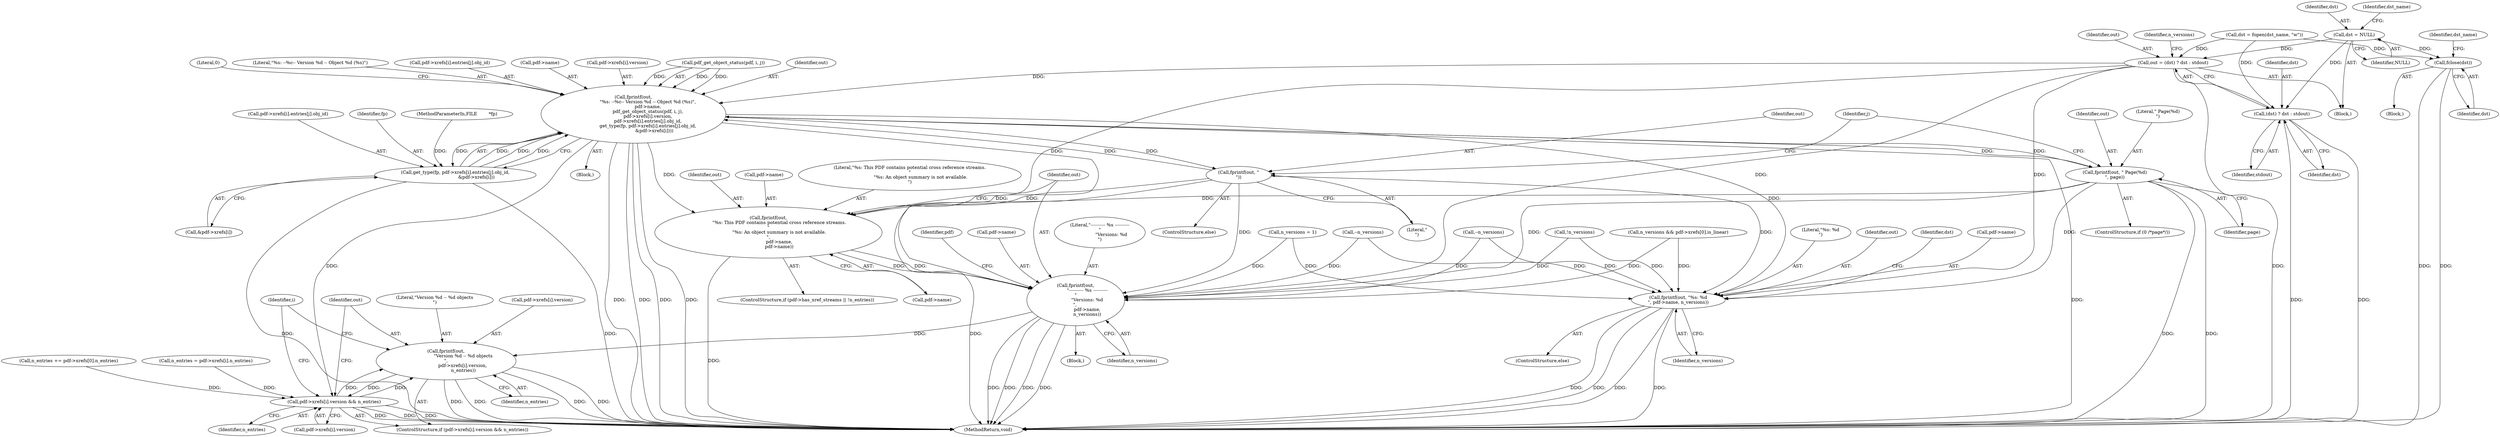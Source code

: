 digraph "0_pdfresurrect_0c4120fffa3dffe97b95c486a120eded82afe8a6_9@pointer" {
"1000127" [label="(Call,dst = NULL)"];
"1000182" [label="(Call,out = (dst) ? dst : stdout)"];
"1000292" [label="(Call,fprintf(out,\n                    \"%s: --%c-- Version %d -- Object %d (%s)\",\n                    pdf->name,\n                    pdf_get_object_status(pdf, i, j),\n                    pdf->xrefs[i].version,\n                    pdf->xrefs[i].entries[j].obj_id,\n                    get_type(fp, pdf->xrefs[i].entries[j].obj_id,\n                             &pdf->xrefs[i])))"];
"1000320" [label="(Call,get_type(fp, pdf->xrefs[i].entries[j].obj_id,\n                             &pdf->xrefs[i]))"];
"1000341" [label="(Call,fprintf(out, \" Page(%d)\n\", page))"];
"1000362" [label="(Call,fprintf(out,\n               \"%s: This PDF contains potential cross reference streams.\n\"\n               \"%s: An object summary is not available.\n\",\n               pdf->name,\n               pdf->name))"];
"1000371" [label="(Call,fprintf(out,\n                \"---------- %s ----------\n\"\n                \"Versions: %d\n\", \n                pdf->name,\n                n_versions))"];
"1000440" [label="(Call,fprintf(out,\n                        \"Version %d -- %d objects\n\",\n                        pdf->xrefs[i].version, \n                        n_entries))"];
"1000431" [label="(Call,pdf->xrefs[i].version && n_entries)"];
"1000452" [label="(Call,fprintf(out, \"%s: %d\n\", pdf->name, n_versions))"];
"1000346" [label="(Call,fprintf(out, \"\n\"))"];
"1000184" [label="(Call,(dst) ? dst : stdout)"];
"1000462" [label="(Call,fclose(dst))"];
"1000294" [label="(Literal,\"%s: --%c-- Version %d -- Object %d (%s)\")"];
"1000465" [label="(Identifier,dst_name)"];
"1000288" [label="(Identifier,j)"];
"1000452" [label="(Call,fprintf(out, \"%s: %d\n\", pdf->name, n_versions))"];
"1000194" [label="(Call,n_versions && pdf->xrefs[0].is_linear)"];
"1000440" [label="(Call,fprintf(out,\n                        \"Version %d -- %d objects\n\",\n                        pdf->xrefs[i].version, \n                        n_entries))"];
"1000289" [label="(Block,)"];
"1000226" [label="(Call,--n_versions)"];
"1000455" [label="(Call,pdf->name)"];
"1000128" [label="(Identifier,dst)"];
"1000443" [label="(Call,pdf->xrefs[i].version)"];
"1000348" [label="(Literal,\"\n\")"];
"1000321" [label="(Identifier,fp)"];
"1000372" [label="(Identifier,out)"];
"1000461" [label="(Block,)"];
"1000454" [label="(Literal,\"%s: %d\n\")"];
"1000186" [label="(Identifier,dst)"];
"1000184" [label="(Call,(dst) ? dst : stdout)"];
"1000463" [label="(Identifier,dst)"];
"1000309" [label="(Call,pdf->xrefs[i].entries[j].obj_id)"];
"1000368" [label="(Call,pdf->name)"];
"1000295" [label="(Call,pdf->name)"];
"1000342" [label="(Identifier,out)"];
"1000343" [label="(Literal,\" Page(%d)\n\")"];
"1000203" [label="(Call,--n_versions)"];
"1000458" [label="(Identifier,n_versions)"];
"1000381" [label="(Identifier,pdf)"];
"1000333" [label="(Call,&pdf->xrefs[i])"];
"1000182" [label="(Call,out = (dst) ? dst : stdout)"];
"1000354" [label="(Block,)"];
"1000439" [label="(Identifier,n_entries)"];
"1000292" [label="(Call,fprintf(out,\n                    \"%s: --%c-- Version %d -- Object %d (%s)\",\n                    pdf->name,\n                    pdf_get_object_status(pdf, i, j),\n                    pdf->xrefs[i].version,\n                    pdf->xrefs[i].entries[j].obj_id,\n                    get_type(fp, pdf->xrefs[i].entries[j].obj_id,\n                             &pdf->xrefs[i])))"];
"1000377" [label="(Identifier,n_versions)"];
"1000453" [label="(Identifier,out)"];
"1000187" [label="(Identifier,stdout)"];
"1000441" [label="(Identifier,out)"];
"1000129" [label="(Identifier,NULL)"];
"1000344" [label="(Identifier,page)"];
"1000460" [label="(Identifier,dst)"];
"1000442" [label="(Literal,\"Version %d -- %d objects\n\")"];
"1000183" [label="(Identifier,out)"];
"1000127" [label="(Call,dst = NULL)"];
"1000341" [label="(Call,fprintf(out, \" Page(%d)\n\", page))"];
"1000364" [label="(Literal,\"%s: This PDF contains potential cross reference streams.\n\"\n               \"%s: An object summary is not available.\n\")"];
"1000345" [label="(ControlStructure,else)"];
"1000374" [label="(Call,pdf->name)"];
"1000117" [label="(Block,)"];
"1000302" [label="(Call,pdf->xrefs[i].version)"];
"1000189" [label="(Identifier,n_versions)"];
"1000466" [label="(MethodReturn,void)"];
"1000363" [label="(Identifier,out)"];
"1000431" [label="(Call,pdf->xrefs[i].version && n_entries)"];
"1000244" [label="(Call,n_versions = 1)"];
"1000185" [label="(Identifier,dst)"];
"1000432" [label="(Call,pdf->xrefs[i].version)"];
"1000235" [label="(Call,!n_versions)"];
"1000373" [label="(Literal,\"---------- %s ----------\n\"\n                \"Versions: %d\n\")"];
"1000371" [label="(Call,fprintf(out,\n                \"---------- %s ----------\n\"\n                \"Versions: %d\n\", \n                pdf->name,\n                n_versions))"];
"1000346" [label="(Call,fprintf(out, \"\n\"))"];
"1000298" [label="(Call,pdf_get_object_status(pdf, i, j))"];
"1000362" [label="(Call,fprintf(out,\n               \"%s: This PDF contains potential cross reference streams.\n\"\n               \"%s: An object summary is not available.\n\",\n               pdf->name,\n               pdf->name))"];
"1000113" [label="(MethodParameterIn,FILE        *fp)"];
"1000450" [label="(Identifier,n_entries)"];
"1000293" [label="(Identifier,out)"];
"1000340" [label="(Literal,0)"];
"1000430" [label="(ControlStructure,if (pdf->xrefs[i].version && n_entries))"];
"1000421" [label="(Call,n_entries += pdf->xrefs[0].n_entries)"];
"1000365" [label="(Call,pdf->name)"];
"1000355" [label="(ControlStructure,if (pdf->has_xref_streams || !n_entries))"];
"1000172" [label="(Call,dst = fopen(dst_name, \"w\"))"];
"1000393" [label="(Identifier,i)"];
"1000462" [label="(Call,fclose(dst))"];
"1000322" [label="(Call,pdf->xrefs[i].entries[j].obj_id)"];
"1000404" [label="(Call,n_entries = pdf->xrefs[i].n_entries)"];
"1000131" [label="(Identifier,dst_name)"];
"1000451" [label="(ControlStructure,else)"];
"1000339" [label="(ControlStructure,if (0 /*page*/))"];
"1000347" [label="(Identifier,out)"];
"1000320" [label="(Call,get_type(fp, pdf->xrefs[i].entries[j].obj_id,\n                             &pdf->xrefs[i]))"];
"1000127" -> "1000117"  [label="AST: "];
"1000127" -> "1000129"  [label="CFG: "];
"1000128" -> "1000127"  [label="AST: "];
"1000129" -> "1000127"  [label="AST: "];
"1000131" -> "1000127"  [label="CFG: "];
"1000127" -> "1000182"  [label="DDG: "];
"1000127" -> "1000184"  [label="DDG: "];
"1000127" -> "1000462"  [label="DDG: "];
"1000182" -> "1000117"  [label="AST: "];
"1000182" -> "1000184"  [label="CFG: "];
"1000183" -> "1000182"  [label="AST: "];
"1000184" -> "1000182"  [label="AST: "];
"1000189" -> "1000182"  [label="CFG: "];
"1000182" -> "1000466"  [label="DDG: "];
"1000172" -> "1000182"  [label="DDG: "];
"1000182" -> "1000292"  [label="DDG: "];
"1000182" -> "1000362"  [label="DDG: "];
"1000182" -> "1000371"  [label="DDG: "];
"1000182" -> "1000452"  [label="DDG: "];
"1000292" -> "1000289"  [label="AST: "];
"1000292" -> "1000320"  [label="CFG: "];
"1000293" -> "1000292"  [label="AST: "];
"1000294" -> "1000292"  [label="AST: "];
"1000295" -> "1000292"  [label="AST: "];
"1000298" -> "1000292"  [label="AST: "];
"1000302" -> "1000292"  [label="AST: "];
"1000309" -> "1000292"  [label="AST: "];
"1000320" -> "1000292"  [label="AST: "];
"1000340" -> "1000292"  [label="CFG: "];
"1000292" -> "1000466"  [label="DDG: "];
"1000292" -> "1000466"  [label="DDG: "];
"1000292" -> "1000466"  [label="DDG: "];
"1000292" -> "1000466"  [label="DDG: "];
"1000292" -> "1000466"  [label="DDG: "];
"1000346" -> "1000292"  [label="DDG: "];
"1000341" -> "1000292"  [label="DDG: "];
"1000298" -> "1000292"  [label="DDG: "];
"1000298" -> "1000292"  [label="DDG: "];
"1000298" -> "1000292"  [label="DDG: "];
"1000320" -> "1000292"  [label="DDG: "];
"1000320" -> "1000292"  [label="DDG: "];
"1000320" -> "1000292"  [label="DDG: "];
"1000292" -> "1000320"  [label="DDG: "];
"1000292" -> "1000341"  [label="DDG: "];
"1000292" -> "1000346"  [label="DDG: "];
"1000292" -> "1000362"  [label="DDG: "];
"1000292" -> "1000371"  [label="DDG: "];
"1000292" -> "1000431"  [label="DDG: "];
"1000292" -> "1000452"  [label="DDG: "];
"1000320" -> "1000333"  [label="CFG: "];
"1000321" -> "1000320"  [label="AST: "];
"1000322" -> "1000320"  [label="AST: "];
"1000333" -> "1000320"  [label="AST: "];
"1000320" -> "1000466"  [label="DDG: "];
"1000320" -> "1000466"  [label="DDG: "];
"1000113" -> "1000320"  [label="DDG: "];
"1000341" -> "1000339"  [label="AST: "];
"1000341" -> "1000344"  [label="CFG: "];
"1000342" -> "1000341"  [label="AST: "];
"1000343" -> "1000341"  [label="AST: "];
"1000344" -> "1000341"  [label="AST: "];
"1000288" -> "1000341"  [label="CFG: "];
"1000341" -> "1000466"  [label="DDG: "];
"1000341" -> "1000466"  [label="DDG: "];
"1000341" -> "1000362"  [label="DDG: "];
"1000341" -> "1000371"  [label="DDG: "];
"1000341" -> "1000452"  [label="DDG: "];
"1000362" -> "1000355"  [label="AST: "];
"1000362" -> "1000368"  [label="CFG: "];
"1000363" -> "1000362"  [label="AST: "];
"1000364" -> "1000362"  [label="AST: "];
"1000365" -> "1000362"  [label="AST: "];
"1000368" -> "1000362"  [label="AST: "];
"1000372" -> "1000362"  [label="CFG: "];
"1000362" -> "1000466"  [label="DDG: "];
"1000346" -> "1000362"  [label="DDG: "];
"1000362" -> "1000371"  [label="DDG: "];
"1000362" -> "1000371"  [label="DDG: "];
"1000371" -> "1000354"  [label="AST: "];
"1000371" -> "1000377"  [label="CFG: "];
"1000372" -> "1000371"  [label="AST: "];
"1000373" -> "1000371"  [label="AST: "];
"1000374" -> "1000371"  [label="AST: "];
"1000377" -> "1000371"  [label="AST: "];
"1000381" -> "1000371"  [label="CFG: "];
"1000371" -> "1000466"  [label="DDG: "];
"1000371" -> "1000466"  [label="DDG: "];
"1000371" -> "1000466"  [label="DDG: "];
"1000371" -> "1000466"  [label="DDG: "];
"1000346" -> "1000371"  [label="DDG: "];
"1000226" -> "1000371"  [label="DDG: "];
"1000235" -> "1000371"  [label="DDG: "];
"1000194" -> "1000371"  [label="DDG: "];
"1000244" -> "1000371"  [label="DDG: "];
"1000203" -> "1000371"  [label="DDG: "];
"1000371" -> "1000440"  [label="DDG: "];
"1000440" -> "1000430"  [label="AST: "];
"1000440" -> "1000450"  [label="CFG: "];
"1000441" -> "1000440"  [label="AST: "];
"1000442" -> "1000440"  [label="AST: "];
"1000443" -> "1000440"  [label="AST: "];
"1000450" -> "1000440"  [label="AST: "];
"1000393" -> "1000440"  [label="CFG: "];
"1000440" -> "1000466"  [label="DDG: "];
"1000440" -> "1000466"  [label="DDG: "];
"1000440" -> "1000466"  [label="DDG: "];
"1000440" -> "1000466"  [label="DDG: "];
"1000440" -> "1000431"  [label="DDG: "];
"1000431" -> "1000440"  [label="DDG: "];
"1000431" -> "1000440"  [label="DDG: "];
"1000431" -> "1000430"  [label="AST: "];
"1000431" -> "1000432"  [label="CFG: "];
"1000431" -> "1000439"  [label="CFG: "];
"1000432" -> "1000431"  [label="AST: "];
"1000439" -> "1000431"  [label="AST: "];
"1000441" -> "1000431"  [label="CFG: "];
"1000393" -> "1000431"  [label="CFG: "];
"1000431" -> "1000466"  [label="DDG: "];
"1000431" -> "1000466"  [label="DDG: "];
"1000431" -> "1000466"  [label="DDG: "];
"1000404" -> "1000431"  [label="DDG: "];
"1000421" -> "1000431"  [label="DDG: "];
"1000452" -> "1000451"  [label="AST: "];
"1000452" -> "1000458"  [label="CFG: "];
"1000453" -> "1000452"  [label="AST: "];
"1000454" -> "1000452"  [label="AST: "];
"1000455" -> "1000452"  [label="AST: "];
"1000458" -> "1000452"  [label="AST: "];
"1000460" -> "1000452"  [label="CFG: "];
"1000452" -> "1000466"  [label="DDG: "];
"1000452" -> "1000466"  [label="DDG: "];
"1000452" -> "1000466"  [label="DDG: "];
"1000452" -> "1000466"  [label="DDG: "];
"1000346" -> "1000452"  [label="DDG: "];
"1000226" -> "1000452"  [label="DDG: "];
"1000235" -> "1000452"  [label="DDG: "];
"1000194" -> "1000452"  [label="DDG: "];
"1000244" -> "1000452"  [label="DDG: "];
"1000203" -> "1000452"  [label="DDG: "];
"1000346" -> "1000345"  [label="AST: "];
"1000346" -> "1000348"  [label="CFG: "];
"1000347" -> "1000346"  [label="AST: "];
"1000348" -> "1000346"  [label="AST: "];
"1000288" -> "1000346"  [label="CFG: "];
"1000346" -> "1000466"  [label="DDG: "];
"1000184" -> "1000186"  [label="CFG: "];
"1000184" -> "1000187"  [label="CFG: "];
"1000185" -> "1000184"  [label="AST: "];
"1000186" -> "1000184"  [label="AST: "];
"1000187" -> "1000184"  [label="AST: "];
"1000184" -> "1000466"  [label="DDG: "];
"1000184" -> "1000466"  [label="DDG: "];
"1000172" -> "1000184"  [label="DDG: "];
"1000462" -> "1000461"  [label="AST: "];
"1000462" -> "1000463"  [label="CFG: "];
"1000463" -> "1000462"  [label="AST: "];
"1000465" -> "1000462"  [label="CFG: "];
"1000462" -> "1000466"  [label="DDG: "];
"1000462" -> "1000466"  [label="DDG: "];
"1000172" -> "1000462"  [label="DDG: "];
}
